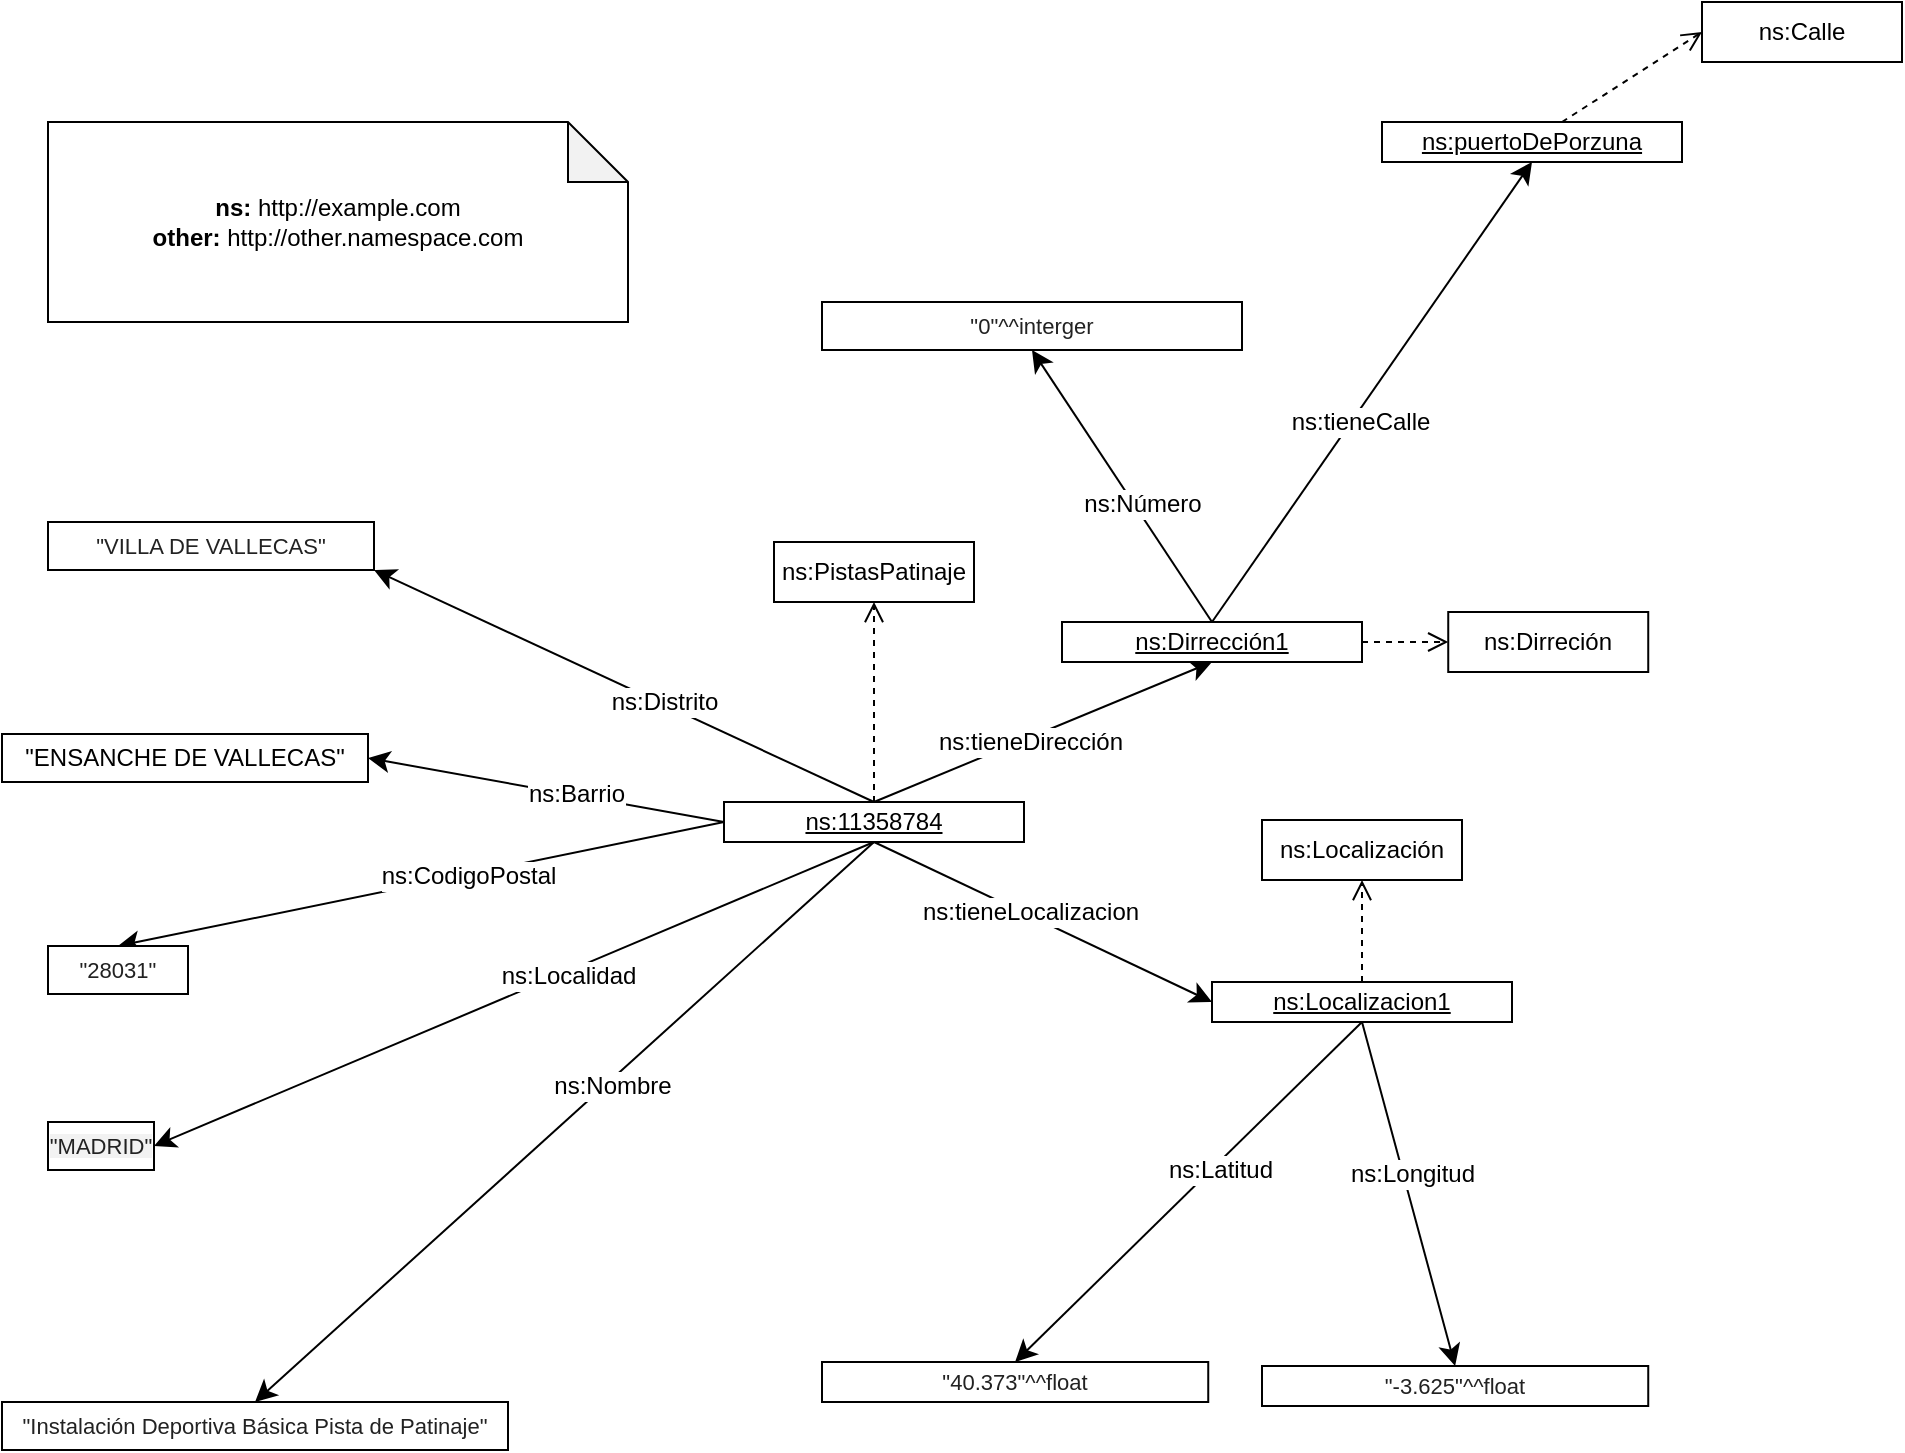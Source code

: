 <mxfile version="20.5.2" type="device"><diagram id="uwUkBX01-itWNFKnTN3t" name="Página-1"><mxGraphModel dx="3076" dy="3087" grid="1" gridSize="10" guides="1" tooltips="1" connect="1" arrows="1" fold="1" page="1" pageScale="1" pageWidth="827" pageHeight="1169" math="0" shadow="0"><root><mxCell id="0"/><mxCell id="1" parent="0"/><mxCell id="CS_WsEVcd8yES1SJJzzV-2" value="" style="endArrow=classic;html=1;endSize=8;arcSize=0;rounded=0;entryX=0.5;entryY=0;entryDx=0;entryDy=0;exitX=0.5;exitY=1;exitDx=0;exitDy=0;" edge="1" parent="1" source="CS_WsEVcd8yES1SJJzzV-100" target="CS_WsEVcd8yES1SJJzzV-5"><mxGeometry width="50" height="50" relative="1" as="geometry"><mxPoint x="-420" y="-825" as="sourcePoint"/><mxPoint x="-240" y="-650" as="targetPoint"/><Array as="points"/></mxGeometry></mxCell><mxCell id="CS_WsEVcd8yES1SJJzzV-3" value="ns:Nombre" style="text;html=1;align=center;verticalAlign=middle;resizable=0;points=[];labelBackgroundColor=#ffffff;" vertex="1" connectable="0" parent="CS_WsEVcd8yES1SJJzzV-2"><mxGeometry x="-0.127" relative="1" as="geometry"><mxPoint x="4" as="offset"/></mxGeometry></mxCell><mxCell id="CS_WsEVcd8yES1SJJzzV-5" value="&lt;span style=&quot;color: rgb(34, 34, 34); font-family: Arial, sans-serif; font-size: 11.025px; text-align: start; background-color: rgb(255, 255, 255);&quot;&gt;&quot;Instalación Deportiva Básica Pista de Patinaje&quot;&lt;/span&gt;" style="rounded=0;whiteSpace=wrap;html=1;" vertex="1" parent="1"><mxGeometry x="-850" y="-540" width="253" height="24" as="geometry"/></mxCell><mxCell id="CS_WsEVcd8yES1SJJzzV-8" value="" style="endArrow=classic;html=1;endSize=8;arcSize=0;rounded=0;exitX=0.5;exitY=1;exitDx=0;exitDy=0;entryX=1;entryY=0.5;entryDx=0;entryDy=0;" edge="1" parent="1" source="CS_WsEVcd8yES1SJJzzV-100" target="CS_WsEVcd8yES1SJJzzV-10"><mxGeometry width="50" height="50" relative="1" as="geometry"><mxPoint x="-420" y="-825" as="sourcePoint"/><mxPoint x="-527.0" y="-650" as="targetPoint"/><Array as="points"/></mxGeometry></mxCell><mxCell id="CS_WsEVcd8yES1SJJzzV-9" value="ns:Localidad" style="text;html=1;align=center;verticalAlign=middle;resizable=0;points=[];labelBackgroundColor=#ffffff;" vertex="1" connectable="0" parent="CS_WsEVcd8yES1SJJzzV-8"><mxGeometry x="-0.127" relative="1" as="geometry"><mxPoint x="4" as="offset"/></mxGeometry></mxCell><mxCell id="CS_WsEVcd8yES1SJJzzV-10" value="&lt;span style=&quot;color: rgb(34, 34, 34); font-family: Arial, sans-serif; font-size: 11.025px; text-align: start; background-color: rgb(242, 242, 242);&quot;&gt;&quot;MADRID&quot;&lt;/span&gt;" style="rounded=0;whiteSpace=wrap;html=1;" vertex="1" parent="1"><mxGeometry x="-827" y="-680" width="53" height="24" as="geometry"/></mxCell><mxCell id="CS_WsEVcd8yES1SJJzzV-11" value="" style="endArrow=classic;html=1;endSize=8;arcSize=0;rounded=0;entryX=0.5;entryY=0;entryDx=0;entryDy=0;exitX=0;exitY=0.5;exitDx=0;exitDy=0;" edge="1" parent="1" target="CS_WsEVcd8yES1SJJzzV-13" source="CS_WsEVcd8yES1SJJzzV-100"><mxGeometry width="50" height="50" relative="1" as="geometry"><mxPoint x="-500" y="-837.5" as="sourcePoint"/><mxPoint x="-394.0" y="-509" as="targetPoint"/><Array as="points"/></mxGeometry></mxCell><mxCell id="CS_WsEVcd8yES1SJJzzV-12" value="ns:CodigoPostal" style="text;html=1;align=center;verticalAlign=middle;resizable=0;points=[];labelBackgroundColor=#ffffff;" vertex="1" connectable="0" parent="CS_WsEVcd8yES1SJJzzV-11"><mxGeometry x="-0.127" relative="1" as="geometry"><mxPoint x="4" as="offset"/></mxGeometry></mxCell><mxCell id="CS_WsEVcd8yES1SJJzzV-13" value="&lt;p&gt;&lt;span style=&quot;color: rgb(34, 34, 34); font-family: Arial, sans-serif; font-size: 11.025px; text-align: start; background-color: rgb(255, 255, 255);&quot;&gt;&quot;28031&quot;&lt;/span&gt;&lt;/p&gt;" style="rounded=0;whiteSpace=wrap;html=1;" vertex="1" parent="1"><mxGeometry x="-827" y="-768" width="70" height="24" as="geometry"/></mxCell><mxCell id="CS_WsEVcd8yES1SJJzzV-15" value="" style="endArrow=classic;html=1;endSize=8;arcSize=0;rounded=0;entryX=1;entryY=0.5;entryDx=0;entryDy=0;exitX=0;exitY=0.5;exitDx=0;exitDy=0;" edge="1" parent="1" target="CS_WsEVcd8yES1SJJzzV-17" source="CS_WsEVcd8yES1SJJzzV-100"><mxGeometry width="50" height="50" relative="1" as="geometry"><mxPoint x="-500" y="-837.5" as="sourcePoint"/><mxPoint x="-384.0" y="-499" as="targetPoint"/><Array as="points"/></mxGeometry></mxCell><mxCell id="CS_WsEVcd8yES1SJJzzV-16" value="ns:Barrio" style="text;html=1;align=center;verticalAlign=middle;resizable=0;points=[];labelBackgroundColor=#ffffff;" vertex="1" connectable="0" parent="CS_WsEVcd8yES1SJJzzV-15"><mxGeometry x="-0.127" relative="1" as="geometry"><mxPoint x="4" as="offset"/></mxGeometry></mxCell><mxCell id="CS_WsEVcd8yES1SJJzzV-17" value="&lt;p&gt;&quot;ENSANCHE DE VALLECAS&quot;&lt;br&gt;&lt;/p&gt;" style="rounded=0;whiteSpace=wrap;html=1;" vertex="1" parent="1"><mxGeometry x="-850" y="-874" width="183" height="24" as="geometry"/></mxCell><mxCell id="CS_WsEVcd8yES1SJJzzV-18" value="" style="endArrow=classic;html=1;endSize=8;arcSize=0;rounded=0;entryX=0;entryY=0.5;entryDx=0;entryDy=0;exitX=0.5;exitY=1;exitDx=0;exitDy=0;" edge="1" parent="1" target="CS_WsEVcd8yES1SJJzzV-103" source="CS_WsEVcd8yES1SJJzzV-100"><mxGeometry width="50" height="50" relative="1" as="geometry"><mxPoint x="-420" y="-825" as="sourcePoint"/><mxPoint x="-270" y="-750" as="targetPoint"/><Array as="points"/></mxGeometry></mxCell><mxCell id="CS_WsEVcd8yES1SJJzzV-19" value="ns:tieneLocalizacion" style="text;html=1;align=center;verticalAlign=middle;resizable=0;points=[];labelBackgroundColor=#ffffff;" vertex="1" connectable="0" parent="CS_WsEVcd8yES1SJJzzV-18"><mxGeometry x="-0.127" relative="1" as="geometry"><mxPoint x="4" as="offset"/></mxGeometry></mxCell><mxCell id="CS_WsEVcd8yES1SJJzzV-21" value="" style="endArrow=classic;html=1;endSize=8;arcSize=0;rounded=0;entryX=1;entryY=1;entryDx=0;entryDy=0;exitX=0.5;exitY=0;exitDx=0;exitDy=0;" edge="1" parent="1" target="CS_WsEVcd8yES1SJJzzV-23" source="CS_WsEVcd8yES1SJJzzV-100"><mxGeometry width="50" height="50" relative="1" as="geometry"><mxPoint x="-420" y="-850" as="sourcePoint"/><mxPoint x="-643.0" y="-949" as="targetPoint"/><Array as="points"/></mxGeometry></mxCell><mxCell id="CS_WsEVcd8yES1SJJzzV-22" value="ns:Distrito" style="text;html=1;align=center;verticalAlign=middle;resizable=0;points=[];labelBackgroundColor=#ffffff;" vertex="1" connectable="0" parent="CS_WsEVcd8yES1SJJzzV-21"><mxGeometry x="-0.127" relative="1" as="geometry"><mxPoint x="4" as="offset"/></mxGeometry></mxCell><mxCell id="CS_WsEVcd8yES1SJJzzV-23" value="&lt;p style=&quot;text-align: start;&quot;&gt;&lt;font face=&quot;Arial, sans-serif&quot; color=&quot;#222222&quot;&gt;&lt;span style=&quot;font-size: 11.025px;&quot;&gt;&quot;VILLA DE VALLECAS&quot;&lt;/span&gt;&lt;/font&gt;&lt;/p&gt;" style="rounded=0;whiteSpace=wrap;html=1;" vertex="1" parent="1"><mxGeometry x="-827" y="-980" width="163" height="24" as="geometry"/></mxCell><mxCell id="CS_WsEVcd8yES1SJJzzV-26" value="" style="endArrow=classic;html=1;endSize=8;arcSize=0;rounded=0;entryX=0.5;entryY=1;entryDx=0;entryDy=0;exitX=0.5;exitY=0;exitDx=0;exitDy=0;" edge="1" parent="1" target="CS_WsEVcd8yES1SJJzzV-28" source="CS_WsEVcd8yES1SJJzzV-106"><mxGeometry width="50" height="50" relative="1" as="geometry"><mxPoint x="-245" y="-930" as="sourcePoint"/><mxPoint x="-446.0" y="-1188.1" as="targetPoint"/><Array as="points"/></mxGeometry></mxCell><mxCell id="CS_WsEVcd8yES1SJJzzV-27" value="ns:Número" style="text;html=1;align=center;verticalAlign=middle;resizable=0;points=[];labelBackgroundColor=#ffffff;" vertex="1" connectable="0" parent="CS_WsEVcd8yES1SJJzzV-26"><mxGeometry x="-0.127" relative="1" as="geometry"><mxPoint x="4" as="offset"/></mxGeometry></mxCell><mxCell id="CS_WsEVcd8yES1SJJzzV-28" value="&lt;p style=&quot;text-align: start;&quot;&gt;&lt;font face=&quot;Arial, sans-serif&quot; color=&quot;#222222&quot;&gt;&lt;span style=&quot;font-size: 11.025px; background-color: rgb(255, 255, 255);&quot;&gt;&quot;0&quot;^^interger&lt;/span&gt;&lt;/font&gt;&lt;/p&gt;" style="rounded=0;whiteSpace=wrap;html=1;" vertex="1" parent="1"><mxGeometry x="-440" y="-1090" width="210" height="24" as="geometry"/></mxCell><mxCell id="CS_WsEVcd8yES1SJJzzV-29" value="" style="endArrow=classic;html=1;endSize=8;arcSize=0;rounded=0;entryX=0.5;entryY=0;entryDx=0;entryDy=0;exitX=0.5;exitY=1;exitDx=0;exitDy=0;" edge="1" parent="1" target="CS_WsEVcd8yES1SJJzzV-31" source="CS_WsEVcd8yES1SJJzzV-103"><mxGeometry width="50" height="50" relative="1" as="geometry"><mxPoint x="-165" y="-726.0" as="sourcePoint"/><mxPoint x="-212.88" y="-588.1" as="targetPoint"/><Array as="points"/></mxGeometry></mxCell><mxCell id="CS_WsEVcd8yES1SJJzzV-30" value="ns:Latitud" style="text;html=1;align=center;verticalAlign=middle;resizable=0;points=[];labelBackgroundColor=#ffffff;" vertex="1" connectable="0" parent="CS_WsEVcd8yES1SJJzzV-29"><mxGeometry x="-0.127" relative="1" as="geometry"><mxPoint x="4" as="offset"/></mxGeometry></mxCell><mxCell id="CS_WsEVcd8yES1SJJzzV-31" value="&lt;p style=&quot;text-align: start;&quot;&gt;&lt;font face=&quot;Arial, sans-serif&quot; color=&quot;#222222&quot;&gt;&lt;span style=&quot;font-size: 11.025px; background-color: rgb(255, 255, 255);&quot;&gt;&quot;40.373&quot;^^float&lt;/span&gt;&lt;/font&gt;&lt;br&gt;&lt;/p&gt;" style="rounded=0;whiteSpace=wrap;html=1;" vertex="1" parent="1"><mxGeometry x="-440" y="-560" width="193.12" height="20" as="geometry"/></mxCell><mxCell id="CS_WsEVcd8yES1SJJzzV-33" value="" style="endArrow=classic;html=1;endSize=8;arcSize=0;rounded=0;entryX=0.5;entryY=0;entryDx=0;entryDy=0;exitX=0.5;exitY=1;exitDx=0;exitDy=0;" edge="1" parent="1" target="CS_WsEVcd8yES1SJJzzV-35" source="CS_WsEVcd8yES1SJJzzV-103"><mxGeometry width="50" height="50" relative="1" as="geometry"><mxPoint x="-165" y="-726.0" as="sourcePoint"/><mxPoint x="7.12" y="-586.1" as="targetPoint"/><Array as="points"/></mxGeometry></mxCell><mxCell id="CS_WsEVcd8yES1SJJzzV-34" value="ns:Longitud" style="text;html=1;align=center;verticalAlign=middle;resizable=0;points=[];labelBackgroundColor=#ffffff;" vertex="1" connectable="0" parent="CS_WsEVcd8yES1SJJzzV-33"><mxGeometry x="-0.127" relative="1" as="geometry"><mxPoint x="4" as="offset"/></mxGeometry></mxCell><mxCell id="CS_WsEVcd8yES1SJJzzV-35" value="&lt;p style=&quot;text-align: start;&quot;&gt;&lt;font face=&quot;Arial, sans-serif&quot; color=&quot;#222222&quot;&gt;&lt;span style=&quot;background-color: rgb(255, 255, 255);&quot;&gt;&lt;span style=&quot;font-size: 11.025px;&quot;&gt;&quot;-3.625&quot;^^float&lt;/span&gt;&lt;/span&gt;&lt;/font&gt;&lt;br&gt;&lt;/p&gt;" style="rounded=0;whiteSpace=wrap;html=1;" vertex="1" parent="1"><mxGeometry x="-220" y="-558" width="193.12" height="20" as="geometry"/></mxCell><mxCell id="CS_WsEVcd8yES1SJJzzV-36" value="" style="endArrow=classic;html=1;endSize=8;arcSize=0;rounded=0;entryX=0.5;entryY=1;entryDx=0;entryDy=0;exitX=0.5;exitY=0;exitDx=0;exitDy=0;" edge="1" parent="1" target="CS_WsEVcd8yES1SJJzzV-106" source="CS_WsEVcd8yES1SJJzzV-100"><mxGeometry width="50" height="50" relative="1" as="geometry"><mxPoint x="-420" y="-850" as="sourcePoint"/><mxPoint x="-245" y="-906.0" as="targetPoint"/><Array as="points"/></mxGeometry></mxCell><mxCell id="CS_WsEVcd8yES1SJJzzV-37" value="ns:tieneDirección" style="text;html=1;align=center;verticalAlign=middle;resizable=0;points=[];labelBackgroundColor=#ffffff;" vertex="1" connectable="0" parent="CS_WsEVcd8yES1SJJzzV-36"><mxGeometry x="-0.127" relative="1" as="geometry"><mxPoint x="4" as="offset"/></mxGeometry></mxCell><mxCell id="CS_WsEVcd8yES1SJJzzV-39" value="" style="endArrow=classic;html=1;endSize=8;arcSize=0;rounded=0;entryX=0.5;entryY=1;entryDx=0;entryDy=0;exitX=0.5;exitY=0;exitDx=0;exitDy=0;" edge="1" parent="1" target="CS_WsEVcd8yES1SJJzzV-109" source="CS_WsEVcd8yES1SJJzzV-106"><mxGeometry width="50" height="50" relative="1" as="geometry"><mxPoint x="-245" y="-930" as="sourcePoint"/><mxPoint x="-65" y="-1145.0" as="targetPoint"/><Array as="points"/></mxGeometry></mxCell><mxCell id="CS_WsEVcd8yES1SJJzzV-40" value="ns:tieneCalle" style="text;html=1;align=center;verticalAlign=middle;resizable=0;points=[];labelBackgroundColor=#ffffff;" vertex="1" connectable="0" parent="CS_WsEVcd8yES1SJJzzV-39"><mxGeometry x="-0.127" relative="1" as="geometry"><mxPoint x="4" as="offset"/></mxGeometry></mxCell><mxCell id="CS_WsEVcd8yES1SJJzzV-58" value="&lt;div&gt;&lt;/div&gt;&lt;span style=&quot;background-color: initial;&quot;&gt;&lt;b&gt;ns:&amp;nbsp;&lt;/b&gt;http://example.com&lt;/span&gt;&lt;div&gt;&lt;b style=&quot;background-color: initial;&quot;&gt;other:&lt;/b&gt;&lt;span style=&quot;background-color: initial;&quot;&gt; http://other.namespace.com&lt;/span&gt;&lt;br&gt;&lt;/div&gt;" style="shape=note;whiteSpace=wrap;html=1;backgroundOutline=1;darkOpacity=0.05;" vertex="1" parent="1"><mxGeometry x="-827" y="-1180" width="290" height="100" as="geometry"/></mxCell><mxCell id="CS_WsEVcd8yES1SJJzzV-98" value="" style="endArrow=open;html=1;fontColor=#000099;endFill=0;dashed=1;entryX=0.5;entryY=1;entryDx=0;entryDy=0;endSize=8;exitX=0.5;exitY=0;exitDx=0;exitDy=0;rounded=0;fontFamily=Helvetica;fontSize=12;" edge="1" source="CS_WsEVcd8yES1SJJzzV-100" target="CS_WsEVcd8yES1SJJzzV-99" parent="1"><mxGeometry width="50" height="50" relative="1" as="geometry"><mxPoint x="-550" y="-950" as="sourcePoint"/><mxPoint x="-677.0" y="-1020" as="targetPoint"/></mxGeometry></mxCell><mxCell id="CS_WsEVcd8yES1SJJzzV-99" value="ns:PistasPatinaje" style="rounded=0;whiteSpace=wrap;html=1;snapToPoint=1;points=[[0.1,0],[0.2,0],[0.3,0],[0.4,0],[0.5,0],[0.6,0],[0.7,0],[0.8,0],[0.9,0],[0,0.1],[0,0.3],[0,0.5],[0,0.7],[0,0.9],[0.1,1],[0.2,1],[0.3,1],[0.4,1],[0.5,1],[0.6,1],[0.7,1],[0.8,1],[0.9,1],[1,0.1],[1,0.3],[1,0.5],[1,0.7],[1,0.9]];strokeColor=default;fontFamily=Helvetica;fontSize=12;fontColor=default;fillColor=default;" vertex="1" parent="1"><mxGeometry x="-464" y="-970" width="100" height="30" as="geometry"/></mxCell><mxCell id="CS_WsEVcd8yES1SJJzzV-100" value="&lt;u&gt;ns:11358784&lt;/u&gt;" style="rounded=0;whiteSpace=wrap;html=1;snapToPoint=1;points=[[0.1,0],[0.2,0],[0.3,0],[0.4,0],[0.5,0],[0.6,0],[0.7,0],[0.8,0],[0.9,0],[0,0.1],[0,0.3],[0,0.5],[0,0.7],[0,0.9],[0.1,1],[0.2,1],[0.3,1],[0.4,1],[0.5,1],[0.6,1],[0.7,1],[0.8,1],[0.9,1],[1,0.1],[1,0.3],[1,0.5],[1,0.7],[1,0.9]];strokeColor=default;fontFamily=Helvetica;fontSize=12;fontColor=default;fillColor=default;" vertex="1" parent="1"><mxGeometry x="-489" y="-840" width="150" height="20" as="geometry"/></mxCell><mxCell id="CS_WsEVcd8yES1SJJzzV-101" value="" style="endArrow=open;html=1;fontColor=#000099;endFill=0;dashed=1;entryX=0.5;entryY=1;entryDx=0;entryDy=0;endSize=8;exitX=0.5;exitY=0;exitDx=0;exitDy=0;rounded=0;fontFamily=Helvetica;fontSize=12;" edge="1" parent="1" source="CS_WsEVcd8yES1SJJzzV-103" target="CS_WsEVcd8yES1SJJzzV-102"><mxGeometry width="50" height="50" relative="1" as="geometry"><mxPoint x="-181" y="-811" as="sourcePoint"/><mxPoint x="-308.0" y="-881" as="targetPoint"/></mxGeometry></mxCell><mxCell id="CS_WsEVcd8yES1SJJzzV-102" value="ns:Localización" style="rounded=0;whiteSpace=wrap;html=1;snapToPoint=1;points=[[0.1,0],[0.2,0],[0.3,0],[0.4,0],[0.5,0],[0.6,0],[0.7,0],[0.8,0],[0.9,0],[0,0.1],[0,0.3],[0,0.5],[0,0.7],[0,0.9],[0.1,1],[0.2,1],[0.3,1],[0.4,1],[0.5,1],[0.6,1],[0.7,1],[0.8,1],[0.9,1],[1,0.1],[1,0.3],[1,0.5],[1,0.7],[1,0.9]];strokeColor=default;fontFamily=Helvetica;fontSize=12;fontColor=default;fillColor=default;" vertex="1" parent="1"><mxGeometry x="-220" y="-831" width="100" height="30" as="geometry"/></mxCell><mxCell id="CS_WsEVcd8yES1SJJzzV-103" value="&lt;u&gt;ns:Localizacion1&lt;/u&gt;" style="rounded=0;whiteSpace=wrap;html=1;snapToPoint=1;points=[[0.1,0],[0.2,0],[0.3,0],[0.4,0],[0.5,0],[0.6,0],[0.7,0],[0.8,0],[0.9,0],[0,0.1],[0,0.3],[0,0.5],[0,0.7],[0,0.9],[0.1,1],[0.2,1],[0.3,1],[0.4,1],[0.5,1],[0.6,1],[0.7,1],[0.8,1],[0.9,1],[1,0.1],[1,0.3],[1,0.5],[1,0.7],[1,0.9]];strokeColor=default;fontFamily=Helvetica;fontSize=12;fontColor=default;fillColor=default;" vertex="1" parent="1"><mxGeometry x="-245" y="-750" width="150" height="20" as="geometry"/></mxCell><mxCell id="CS_WsEVcd8yES1SJJzzV-104" value="" style="endArrow=open;html=1;fontColor=#000099;endFill=0;dashed=1;entryX=0;entryY=0.5;entryDx=0;entryDy=0;endSize=8;exitX=1;exitY=0.5;exitDx=0;exitDy=0;rounded=0;fontFamily=Helvetica;fontSize=12;" edge="1" parent="1" source="CS_WsEVcd8yES1SJJzzV-106" target="CS_WsEVcd8yES1SJJzzV-105"><mxGeometry width="50" height="50" relative="1" as="geometry"><mxPoint x="-112.88" y="-948.5" as="sourcePoint"/><mxPoint x="-239.88" y="-1018.5" as="targetPoint"/></mxGeometry></mxCell><mxCell id="CS_WsEVcd8yES1SJJzzV-105" value="ns:Dirreción" style="rounded=0;whiteSpace=wrap;html=1;snapToPoint=1;points=[[0.1,0],[0.2,0],[0.3,0],[0.4,0],[0.5,0],[0.6,0],[0.7,0],[0.8,0],[0.9,0],[0,0.1],[0,0.3],[0,0.5],[0,0.7],[0,0.9],[0.1,1],[0.2,1],[0.3,1],[0.4,1],[0.5,1],[0.6,1],[0.7,1],[0.8,1],[0.9,1],[1,0.1],[1,0.3],[1,0.5],[1,0.7],[1,0.9]];strokeColor=default;fontFamily=Helvetica;fontSize=12;fontColor=default;fillColor=default;" vertex="1" parent="1"><mxGeometry x="-126.88" y="-935" width="100" height="30" as="geometry"/></mxCell><mxCell id="CS_WsEVcd8yES1SJJzzV-106" value="&lt;u&gt;ns:Dirrección1&lt;/u&gt;" style="rounded=0;whiteSpace=wrap;html=1;snapToPoint=1;points=[[0.1,0],[0.2,0],[0.3,0],[0.4,0],[0.5,0],[0.6,0],[0.7,0],[0.8,0],[0.9,0],[0,0.1],[0,0.3],[0,0.5],[0,0.7],[0,0.9],[0.1,1],[0.2,1],[0.3,1],[0.4,1],[0.5,1],[0.6,1],[0.7,1],[0.8,1],[0.9,1],[1,0.1],[1,0.3],[1,0.5],[1,0.7],[1,0.9]];strokeColor=default;fontFamily=Helvetica;fontSize=12;fontColor=default;fillColor=default;" vertex="1" parent="1"><mxGeometry x="-320" y="-930" width="150" height="20" as="geometry"/></mxCell><mxCell id="CS_WsEVcd8yES1SJJzzV-107" value="" style="endArrow=open;html=1;fontColor=#000099;endFill=0;dashed=1;entryX=0;entryY=0.5;entryDx=0;entryDy=0;endSize=8;exitX=0.6;exitY=0;exitDx=0;exitDy=0;rounded=0;fontFamily=Helvetica;fontSize=12;" edge="1" parent="1" source="CS_WsEVcd8yES1SJJzzV-109" target="CS_WsEVcd8yES1SJJzzV-108"><mxGeometry width="50" height="50" relative="1" as="geometry"><mxPoint x="-4.44" y="-1243.5" as="sourcePoint"/><mxPoint x="-131.44" y="-1313.5" as="targetPoint"/></mxGeometry></mxCell><mxCell id="CS_WsEVcd8yES1SJJzzV-108" value="ns:Calle" style="rounded=0;whiteSpace=wrap;html=1;snapToPoint=1;points=[[0.1,0],[0.2,0],[0.3,0],[0.4,0],[0.5,0],[0.6,0],[0.7,0],[0.8,0],[0.9,0],[0,0.1],[0,0.3],[0,0.5],[0,0.7],[0,0.9],[0.1,1],[0.2,1],[0.3,1],[0.4,1],[0.5,1],[0.6,1],[0.7,1],[0.8,1],[0.9,1],[1,0.1],[1,0.3],[1,0.5],[1,0.7],[1,0.9]];strokeColor=default;fontFamily=Helvetica;fontSize=12;fontColor=default;fillColor=default;" vertex="1" parent="1"><mxGeometry x="3.553e-15" y="-1240" width="100" height="30" as="geometry"/></mxCell><mxCell id="CS_WsEVcd8yES1SJJzzV-109" value="&lt;u&gt;ns:puertoDePorzuna&lt;/u&gt;" style="rounded=0;whiteSpace=wrap;html=1;snapToPoint=1;points=[[0.1,0],[0.2,0],[0.3,0],[0.4,0],[0.5,0],[0.6,0],[0.7,0],[0.8,0],[0.9,0],[0,0.1],[0,0.3],[0,0.5],[0,0.7],[0,0.9],[0.1,1],[0.2,1],[0.3,1],[0.4,1],[0.5,1],[0.6,1],[0.7,1],[0.8,1],[0.9,1],[1,0.1],[1,0.3],[1,0.5],[1,0.7],[1,0.9]];strokeColor=default;fontFamily=Helvetica;fontSize=12;fontColor=default;fillColor=default;" vertex="1" parent="1"><mxGeometry x="-160" y="-1180" width="150" height="20" as="geometry"/></mxCell></root></mxGraphModel></diagram></mxfile>